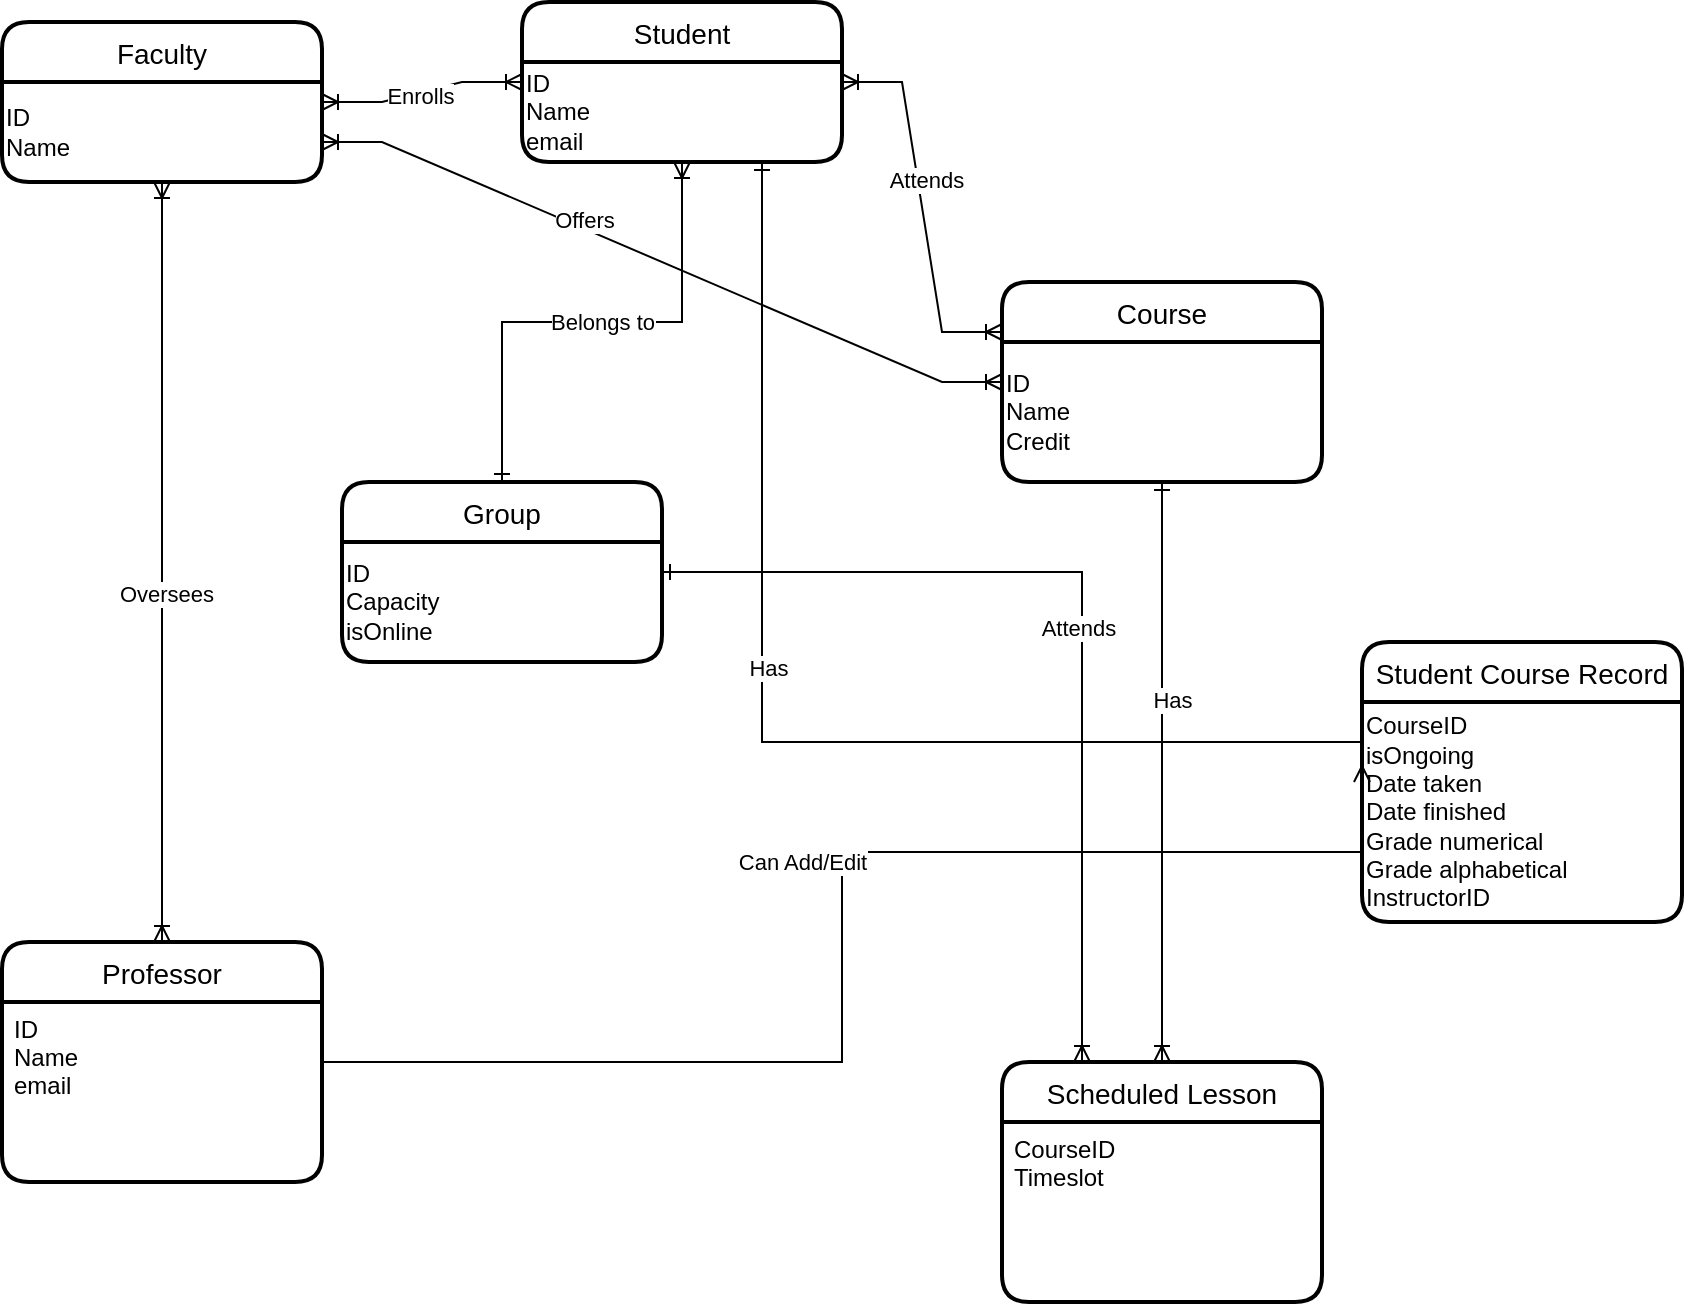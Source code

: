 <mxfile version="16.5.1" type="device"><diagram id="4wDajmpfD08yITfCmVqh" name="Page-1"><mxGraphModel dx="465" dy="1033" grid="1" gridSize="10" guides="1" tooltips="1" connect="1" arrows="1" fold="1" page="1" pageScale="1" pageWidth="850" pageHeight="1100" math="0" shadow="0"><root><mxCell id="0"/><mxCell id="1" parent="0"/><mxCell id="jBApG6gZYwx21-YXKsp_-10" value="Faculty" style="swimlane;childLayout=stackLayout;horizontal=1;startSize=30;horizontalStack=0;rounded=1;fontSize=14;fontStyle=0;strokeWidth=2;resizeParent=0;resizeLast=1;shadow=0;dashed=0;align=center;" vertex="1" parent="1"><mxGeometry x="10" y="60" width="160" height="80" as="geometry"/></mxCell><mxCell id="jBApG6gZYwx21-YXKsp_-63" value="ID&lt;br&gt;Name" style="text;html=1;align=left;verticalAlign=middle;resizable=0;points=[];autosize=1;strokeColor=none;fillColor=none;" vertex="1" parent="jBApG6gZYwx21-YXKsp_-10"><mxGeometry y="30" width="160" height="50" as="geometry"/></mxCell><mxCell id="jBApG6gZYwx21-YXKsp_-30" style="edgeStyle=elbowEdgeStyle;rounded=0;orthogonalLoop=1;jettySize=auto;html=1;entryX=0.5;entryY=0;entryDx=0;entryDy=0;elbow=vertical;startArrow=ERoneToMany;startFill=0;endArrow=ERone;endFill=0;" edge="1" parent="1" source="jBApG6gZYwx21-YXKsp_-13" target="jBApG6gZYwx21-YXKsp_-27"><mxGeometry relative="1" as="geometry"/></mxCell><mxCell id="jBApG6gZYwx21-YXKsp_-31" value="Belongs to" style="edgeLabel;html=1;align=center;verticalAlign=middle;resizable=0;points=[];" vertex="1" connectable="0" parent="jBApG6gZYwx21-YXKsp_-30"><mxGeometry x="0.248" y="-4" relative="1" as="geometry"><mxPoint x="36" y="4" as="offset"/></mxGeometry></mxCell><mxCell id="jBApG6gZYwx21-YXKsp_-36" style="edgeStyle=orthogonalEdgeStyle;rounded=0;orthogonalLoop=1;jettySize=auto;elbow=vertical;html=1;exitX=0.75;exitY=1;exitDx=0;exitDy=0;startArrow=ERone;startFill=0;endArrow=ERmany;endFill=0;entryX=0;entryY=0.5;entryDx=0;entryDy=0;" edge="1" parent="1" source="jBApG6gZYwx21-YXKsp_-13" target="jBApG6gZYwx21-YXKsp_-34"><mxGeometry relative="1" as="geometry"><mxPoint x="390" y="420" as="targetPoint"/><Array as="points"><mxPoint x="390" y="420"/></Array></mxGeometry></mxCell><mxCell id="jBApG6gZYwx21-YXKsp_-37" value="Has" style="edgeLabel;html=1;align=center;verticalAlign=middle;resizable=0;points=[];" vertex="1" connectable="0" parent="jBApG6gZYwx21-YXKsp_-36"><mxGeometry x="-0.172" y="3" relative="1" as="geometry"><mxPoint as="offset"/></mxGeometry></mxCell><mxCell id="jBApG6gZYwx21-YXKsp_-13" value="Student" style="swimlane;childLayout=stackLayout;horizontal=1;startSize=30;horizontalStack=0;rounded=1;fontSize=14;fontStyle=0;strokeWidth=2;resizeParent=0;resizeLast=1;shadow=0;dashed=0;align=center;" vertex="1" parent="1"><mxGeometry x="270" y="50" width="160" height="80" as="geometry"/></mxCell><mxCell id="jBApG6gZYwx21-YXKsp_-43" value="ID&lt;br&gt;Name&lt;br&gt;email" style="text;html=1;align=left;verticalAlign=middle;resizable=0;points=[];autosize=1;strokeColor=none;fillColor=none;" vertex="1" parent="jBApG6gZYwx21-YXKsp_-13"><mxGeometry y="30" width="160" height="50" as="geometry"/></mxCell><mxCell id="jBApG6gZYwx21-YXKsp_-18" value="" style="edgeStyle=entityRelationEdgeStyle;fontSize=12;html=1;endArrow=ERoneToMany;startArrow=ERoneToMany;rounded=0;entryX=0;entryY=0.5;entryDx=0;entryDy=0;exitX=1;exitY=0.5;exitDx=0;exitDy=0;" edge="1" parent="1" source="jBApG6gZYwx21-YXKsp_-10" target="jBApG6gZYwx21-YXKsp_-13"><mxGeometry width="100" height="100" relative="1" as="geometry"><mxPoint x="140" y="270" as="sourcePoint"/><mxPoint x="240" y="170" as="targetPoint"/></mxGeometry></mxCell><mxCell id="jBApG6gZYwx21-YXKsp_-19" value="Enrolls" style="edgeLabel;html=1;align=center;verticalAlign=middle;resizable=0;points=[];" vertex="1" connectable="0" parent="jBApG6gZYwx21-YXKsp_-18"><mxGeometry x="-0.175" y="-2" relative="1" as="geometry"><mxPoint x="7" y="-2" as="offset"/></mxGeometry></mxCell><mxCell id="jBApG6gZYwx21-YXKsp_-20" value="Course" style="swimlane;childLayout=stackLayout;horizontal=1;startSize=30;horizontalStack=0;rounded=1;fontSize=14;fontStyle=0;strokeWidth=2;resizeParent=0;resizeLast=1;shadow=0;dashed=0;align=center;" vertex="1" parent="1"><mxGeometry x="510" y="190" width="160" height="100" as="geometry"/></mxCell><mxCell id="jBApG6gZYwx21-YXKsp_-46" value="ID&lt;br&gt;Name&lt;br&gt;Credit" style="text;html=1;align=left;verticalAlign=middle;resizable=0;points=[];autosize=1;strokeColor=none;fillColor=none;" vertex="1" parent="jBApG6gZYwx21-YXKsp_-20"><mxGeometry y="30" width="160" height="70" as="geometry"/></mxCell><mxCell id="jBApG6gZYwx21-YXKsp_-22" value="" style="edgeStyle=entityRelationEdgeStyle;fontSize=12;html=1;endArrow=ERoneToMany;rounded=0;exitX=1;exitY=0.75;exitDx=0;exitDy=0;entryX=0;entryY=0.5;entryDx=0;entryDy=0;startArrow=ERoneToMany;startFill=0;" edge="1" parent="1" source="jBApG6gZYwx21-YXKsp_-10" target="jBApG6gZYwx21-YXKsp_-20"><mxGeometry width="100" height="100" relative="1" as="geometry"><mxPoint x="140" y="330" as="sourcePoint"/><mxPoint x="240" y="230" as="targetPoint"/></mxGeometry></mxCell><mxCell id="jBApG6gZYwx21-YXKsp_-23" value="Offers&lt;br&gt;" style="edgeLabel;html=1;align=center;verticalAlign=middle;resizable=0;points=[];" vertex="1" connectable="0" parent="jBApG6gZYwx21-YXKsp_-22"><mxGeometry x="-0.244" y="4" relative="1" as="geometry"><mxPoint as="offset"/></mxGeometry></mxCell><mxCell id="jBApG6gZYwx21-YXKsp_-25" value="" style="edgeStyle=entityRelationEdgeStyle;fontSize=12;html=1;endArrow=ERoneToMany;startArrow=ERoneToMany;rounded=0;entryX=1;entryY=0.5;entryDx=0;entryDy=0;exitX=0;exitY=0.25;exitDx=0;exitDy=0;" edge="1" parent="1" source="jBApG6gZYwx21-YXKsp_-20" target="jBApG6gZYwx21-YXKsp_-13"><mxGeometry width="100" height="100" relative="1" as="geometry"><mxPoint x="310" y="510" as="sourcePoint"/><mxPoint x="410" y="410" as="targetPoint"/></mxGeometry></mxCell><mxCell id="jBApG6gZYwx21-YXKsp_-26" value="Attends" style="edgeLabel;html=1;align=center;verticalAlign=middle;resizable=0;points=[];" vertex="1" connectable="0" parent="jBApG6gZYwx21-YXKsp_-25"><mxGeometry x="0.143" y="-4" relative="1" as="geometry"><mxPoint as="offset"/></mxGeometry></mxCell><mxCell id="jBApG6gZYwx21-YXKsp_-58" style="edgeStyle=orthogonalEdgeStyle;rounded=0;orthogonalLoop=1;jettySize=auto;html=1;entryX=0.25;entryY=0;entryDx=0;entryDy=0;startArrow=ERone;startFill=0;endArrow=ERoneToMany;endFill=0;elbow=vertical;" edge="1" parent="1" source="jBApG6gZYwx21-YXKsp_-27" target="jBApG6gZYwx21-YXKsp_-56"><mxGeometry relative="1" as="geometry"/></mxCell><mxCell id="jBApG6gZYwx21-YXKsp_-61" value="Attends" style="edgeLabel;html=1;align=center;verticalAlign=middle;resizable=0;points=[];" vertex="1" connectable="0" parent="jBApG6gZYwx21-YXKsp_-58"><mxGeometry x="0.043" y="-2" relative="1" as="geometry"><mxPoint as="offset"/></mxGeometry></mxCell><mxCell id="jBApG6gZYwx21-YXKsp_-27" value="Group" style="swimlane;childLayout=stackLayout;horizontal=1;startSize=30;horizontalStack=0;rounded=1;fontSize=14;fontStyle=0;strokeWidth=2;resizeParent=0;resizeLast=1;shadow=0;dashed=0;align=center;" vertex="1" parent="1"><mxGeometry x="180" y="290" width="160" height="90" as="geometry"/></mxCell><mxCell id="jBApG6gZYwx21-YXKsp_-45" value="&lt;div style=&quot;&quot;&gt;&lt;span&gt;ID&lt;/span&gt;&lt;/div&gt;Capacity&lt;br&gt;isOnline" style="text;html=1;align=left;verticalAlign=middle;resizable=0;points=[];autosize=1;strokeColor=none;fillColor=none;" vertex="1" parent="jBApG6gZYwx21-YXKsp_-27"><mxGeometry y="30" width="160" height="60" as="geometry"/></mxCell><mxCell id="jBApG6gZYwx21-YXKsp_-34" value="Student Course Record" style="swimlane;childLayout=stackLayout;horizontal=1;startSize=30;horizontalStack=0;rounded=1;fontSize=14;fontStyle=0;strokeWidth=2;resizeParent=0;resizeLast=1;shadow=0;dashed=0;align=center;" vertex="1" parent="1"><mxGeometry x="690" y="370" width="160" height="140" as="geometry"/></mxCell><mxCell id="jBApG6gZYwx21-YXKsp_-42" value="CourseID&lt;br&gt;isOngoing&lt;br&gt;Date taken&lt;br&gt;Date finished&lt;br&gt;Grade numerical&lt;br&gt;Grade alphabetical&lt;br&gt;InstructorID" style="text;html=1;align=left;verticalAlign=middle;resizable=0;points=[];autosize=1;strokeColor=none;fillColor=none;" vertex="1" parent="jBApG6gZYwx21-YXKsp_-34"><mxGeometry y="30" width="160" height="110" as="geometry"/></mxCell><mxCell id="jBApG6gZYwx21-YXKsp_-51" style="edgeStyle=orthogonalEdgeStyle;rounded=0;orthogonalLoop=1;jettySize=auto;html=1;entryX=0.5;entryY=1;entryDx=0;entryDy=0;startArrow=ERoneToMany;startFill=0;endArrow=ERoneToMany;endFill=0;elbow=vertical;" edge="1" parent="1" source="jBApG6gZYwx21-YXKsp_-47" target="jBApG6gZYwx21-YXKsp_-10"><mxGeometry relative="1" as="geometry"/></mxCell><mxCell id="jBApG6gZYwx21-YXKsp_-52" value="Oversees" style="edgeLabel;html=1;align=center;verticalAlign=middle;resizable=0;points=[];" vertex="1" connectable="0" parent="jBApG6gZYwx21-YXKsp_-51"><mxGeometry x="-0.082" y="-2" relative="1" as="geometry"><mxPoint as="offset"/></mxGeometry></mxCell><mxCell id="jBApG6gZYwx21-YXKsp_-54" style="edgeStyle=orthogonalEdgeStyle;rounded=0;orthogonalLoop=1;jettySize=auto;html=1;entryX=0;entryY=0.75;entryDx=0;entryDy=0;startArrow=none;startFill=0;endArrow=none;endFill=0;elbow=vertical;" edge="1" parent="1" source="jBApG6gZYwx21-YXKsp_-47" target="jBApG6gZYwx21-YXKsp_-34"><mxGeometry relative="1" as="geometry"/></mxCell><mxCell id="jBApG6gZYwx21-YXKsp_-55" value="Can Add/Edit" style="edgeLabel;html=1;align=center;verticalAlign=middle;resizable=0;points=[];" vertex="1" connectable="0" parent="jBApG6gZYwx21-YXKsp_-54"><mxGeometry x="0.191" y="1" relative="1" as="geometry"><mxPoint x="-27" y="6" as="offset"/></mxGeometry></mxCell><mxCell id="jBApG6gZYwx21-YXKsp_-47" value="Professor" style="swimlane;childLayout=stackLayout;horizontal=1;startSize=30;horizontalStack=0;rounded=1;fontSize=14;fontStyle=0;strokeWidth=2;resizeParent=0;resizeLast=1;shadow=0;dashed=0;align=center;" vertex="1" parent="1"><mxGeometry x="10" y="520" width="160" height="120" as="geometry"/></mxCell><mxCell id="jBApG6gZYwx21-YXKsp_-48" value="ID&#10;Name&#10;email&#10;" style="align=left;strokeColor=none;fillColor=none;spacingLeft=4;fontSize=12;verticalAlign=top;resizable=0;rotatable=0;part=1;" vertex="1" parent="jBApG6gZYwx21-YXKsp_-47"><mxGeometry y="30" width="160" height="90" as="geometry"/></mxCell><mxCell id="jBApG6gZYwx21-YXKsp_-56" value="Scheduled Lesson" style="swimlane;childLayout=stackLayout;horizontal=1;startSize=30;horizontalStack=0;rounded=1;fontSize=14;fontStyle=0;strokeWidth=2;resizeParent=0;resizeLast=1;shadow=0;dashed=0;align=center;" vertex="1" parent="1"><mxGeometry x="510" y="580" width="160" height="120" as="geometry"/></mxCell><mxCell id="jBApG6gZYwx21-YXKsp_-57" value="CourseID&#10;Timeslot" style="align=left;strokeColor=none;fillColor=none;spacingLeft=4;fontSize=12;verticalAlign=top;resizable=0;rotatable=0;part=1;" vertex="1" parent="jBApG6gZYwx21-YXKsp_-56"><mxGeometry y="30" width="160" height="90" as="geometry"/></mxCell><mxCell id="jBApG6gZYwx21-YXKsp_-59" style="edgeStyle=orthogonalEdgeStyle;rounded=0;orthogonalLoop=1;jettySize=auto;html=1;entryX=0.5;entryY=0;entryDx=0;entryDy=0;startArrow=ERone;startFill=0;endArrow=ERoneToMany;endFill=0;elbow=vertical;" edge="1" parent="1" source="jBApG6gZYwx21-YXKsp_-46" target="jBApG6gZYwx21-YXKsp_-56"><mxGeometry relative="1" as="geometry"/></mxCell><mxCell id="jBApG6gZYwx21-YXKsp_-62" value="Has" style="edgeLabel;html=1;align=center;verticalAlign=middle;resizable=0;points=[];" vertex="1" connectable="0" parent="jBApG6gZYwx21-YXKsp_-59"><mxGeometry x="-0.258" y="5" relative="1" as="geometry"><mxPoint y="1" as="offset"/></mxGeometry></mxCell></root></mxGraphModel></diagram></mxfile>